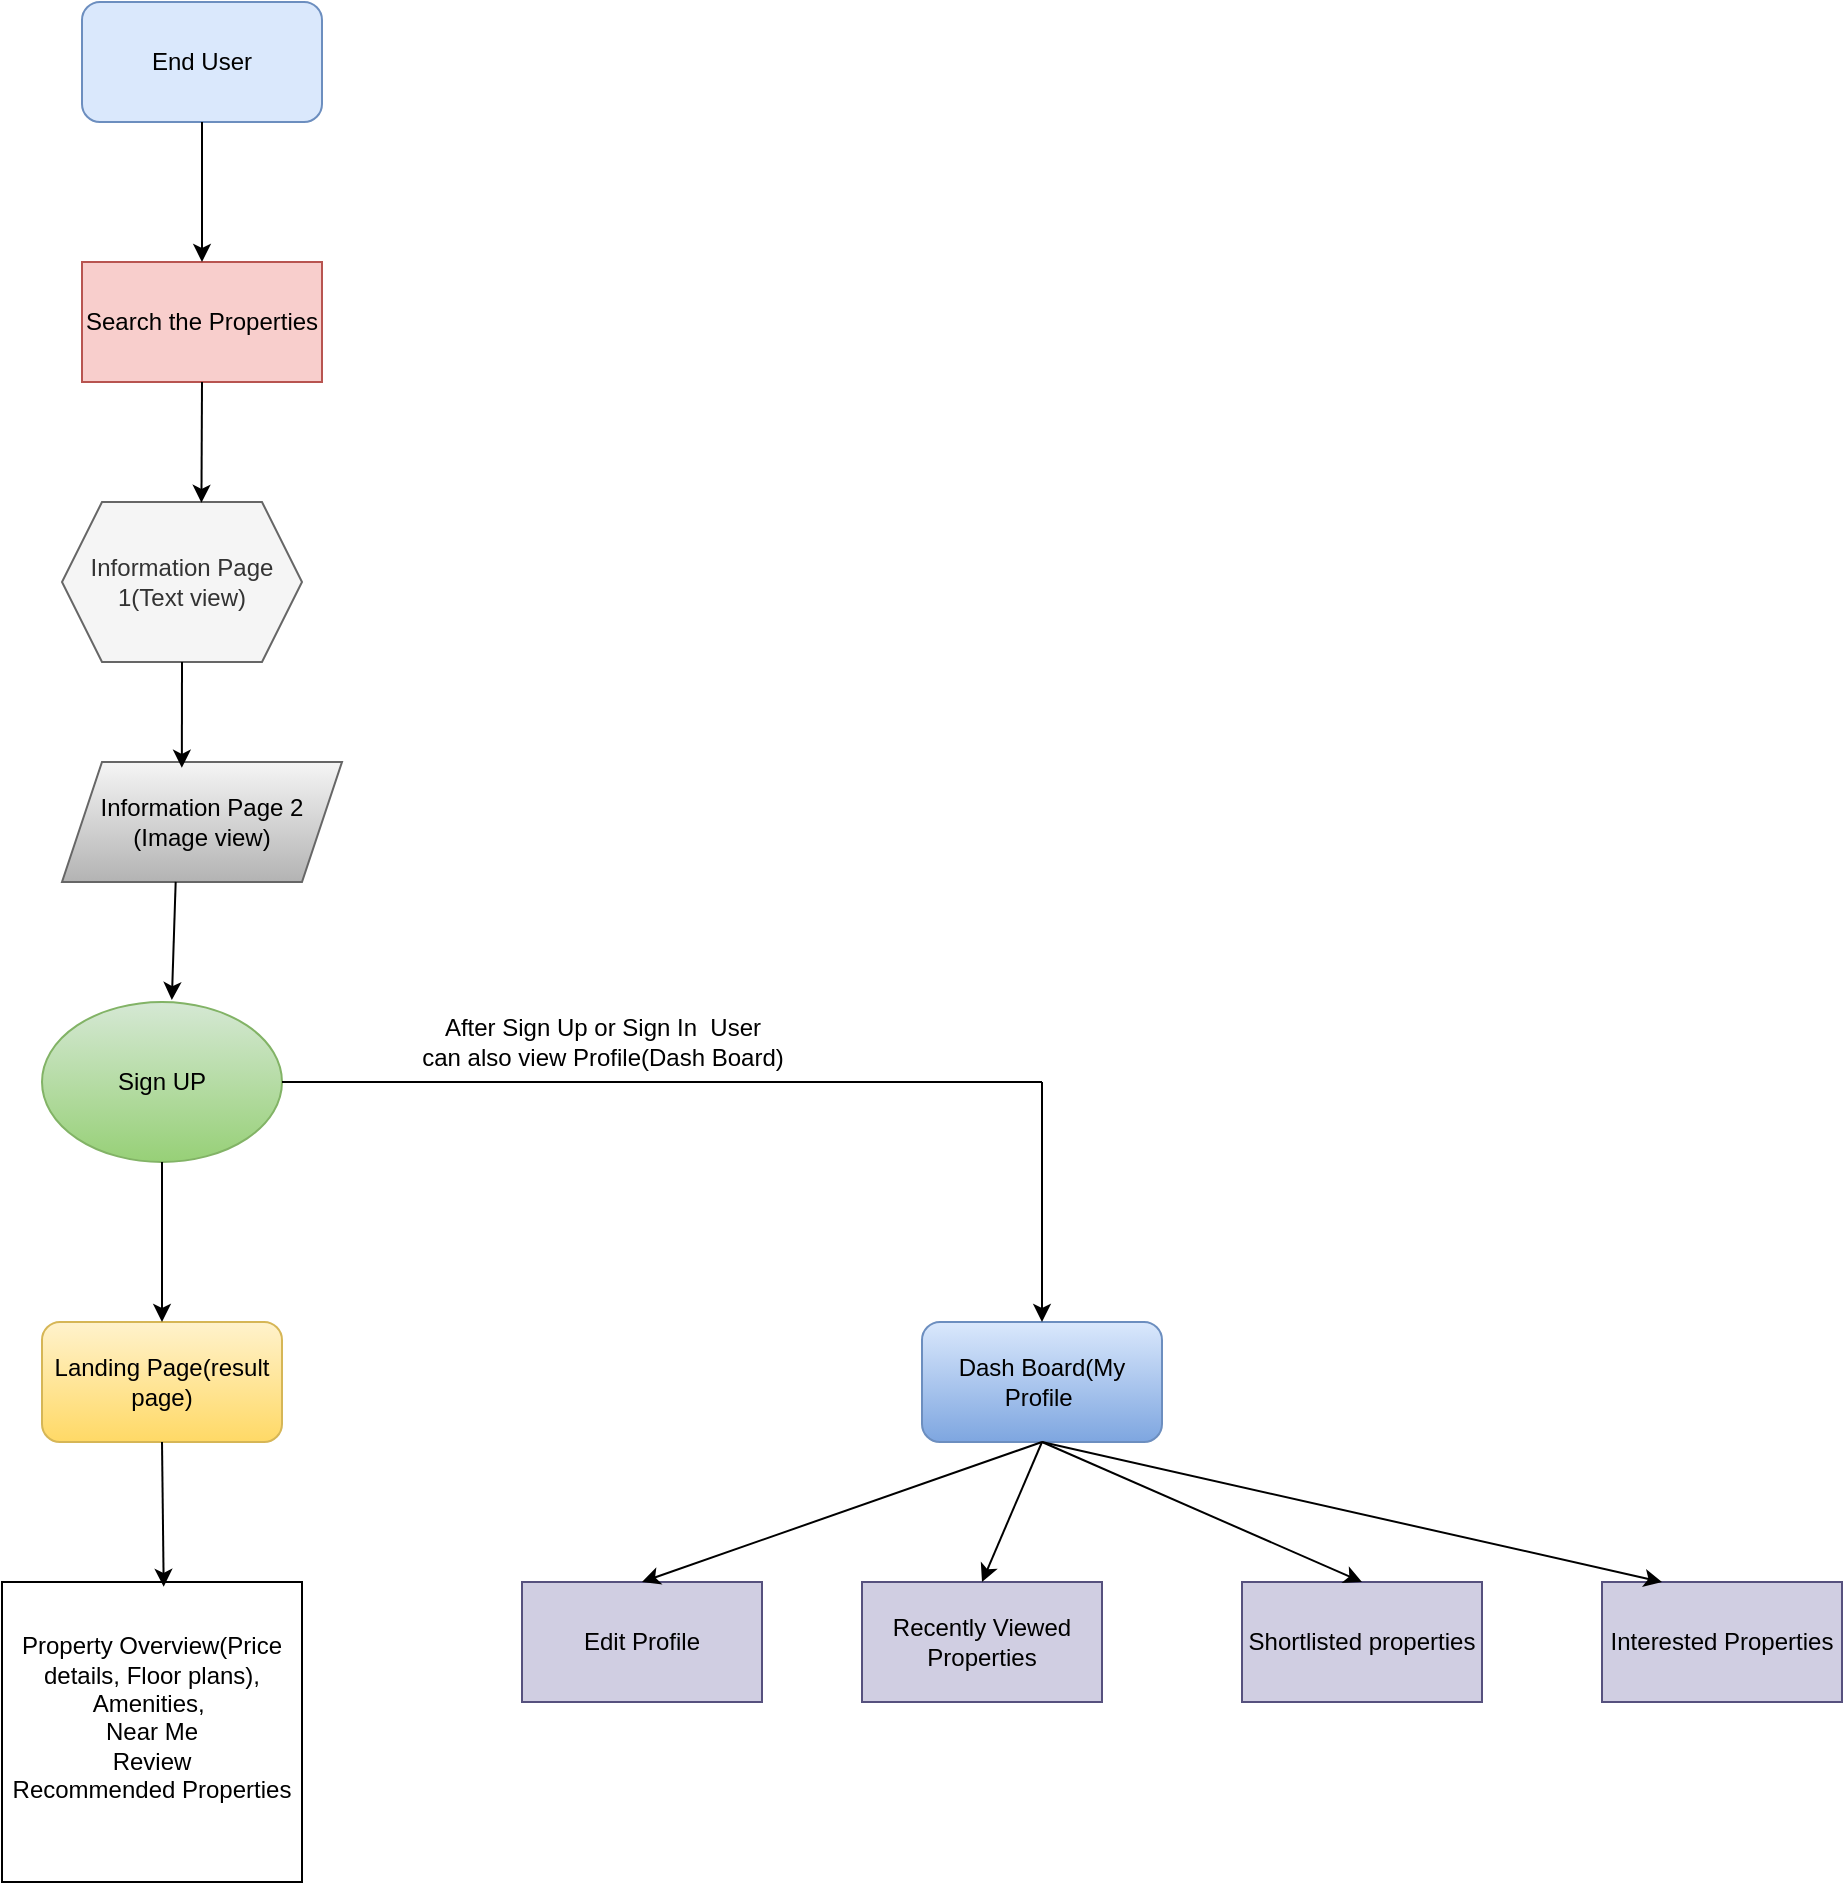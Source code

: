 <mxfile version="22.1.3" type="github">
  <diagram name="Page-1" id="nxGTMKs_w1kIFgjc0gcX">
    <mxGraphModel dx="1444" dy="844" grid="1" gridSize="10" guides="1" tooltips="1" connect="1" arrows="1" fold="1" page="1" pageScale="1" pageWidth="850" pageHeight="1100" math="0" shadow="0">
      <root>
        <mxCell id="0" />
        <mxCell id="1" parent="0" />
        <mxCell id="18eb84IOYcn1FVdQ_SkL-1" value="End User" style="rounded=1;whiteSpace=wrap;html=1;fillColor=#dae8fc;strokeColor=#6c8ebf;" vertex="1" parent="1">
          <mxGeometry x="280" y="90" width="120" height="60" as="geometry" />
        </mxCell>
        <mxCell id="18eb84IOYcn1FVdQ_SkL-3" value="Search the Properties" style="rounded=0;whiteSpace=wrap;html=1;fillColor=#f8cecc;strokeColor=#b85450;" vertex="1" parent="1">
          <mxGeometry x="280" y="220" width="120" height="60" as="geometry" />
        </mxCell>
        <mxCell id="18eb84IOYcn1FVdQ_SkL-4" value="Information Page 1(Text view)" style="shape=hexagon;perimeter=hexagonPerimeter2;whiteSpace=wrap;html=1;fixedSize=1;fillColor=#f5f5f5;fontColor=#333333;strokeColor=#666666;" vertex="1" parent="1">
          <mxGeometry x="270" y="340" width="120" height="80" as="geometry" />
        </mxCell>
        <mxCell id="18eb84IOYcn1FVdQ_SkL-5" value="Information Page 2 (Image view)" style="shape=parallelogram;perimeter=parallelogramPerimeter;whiteSpace=wrap;html=1;fixedSize=1;fillColor=#f5f5f5;gradientColor=#b3b3b3;strokeColor=#666666;" vertex="1" parent="1">
          <mxGeometry x="270" y="470" width="140" height="60" as="geometry" />
        </mxCell>
        <mxCell id="18eb84IOYcn1FVdQ_SkL-7" value="Sign UP" style="ellipse;whiteSpace=wrap;html=1;fillColor=#d5e8d4;gradientColor=#97d077;strokeColor=#82b366;" vertex="1" parent="1">
          <mxGeometry x="260" y="590" width="120" height="80" as="geometry" />
        </mxCell>
        <mxCell id="18eb84IOYcn1FVdQ_SkL-8" value="Landing Page(result page)" style="rounded=1;whiteSpace=wrap;html=1;fillColor=#fff2cc;gradientColor=#ffd966;strokeColor=#d6b656;" vertex="1" parent="1">
          <mxGeometry x="260" y="750" width="120" height="60" as="geometry" />
        </mxCell>
        <mxCell id="18eb84IOYcn1FVdQ_SkL-9" value="Dash Board(My Profile&amp;nbsp;" style="rounded=1;whiteSpace=wrap;html=1;fillColor=#dae8fc;gradientColor=#7ea6e0;strokeColor=#6c8ebf;" vertex="1" parent="1">
          <mxGeometry x="700" y="750" width="120" height="60" as="geometry" />
        </mxCell>
        <mxCell id="18eb84IOYcn1FVdQ_SkL-11" value="Shortlisted properties" style="rounded=0;whiteSpace=wrap;html=1;fillColor=#d0cee2;strokeColor=#56517e;" vertex="1" parent="1">
          <mxGeometry x="860" y="880" width="120" height="60" as="geometry" />
        </mxCell>
        <mxCell id="18eb84IOYcn1FVdQ_SkL-13" value="Interested Properties" style="rounded=0;whiteSpace=wrap;html=1;fillColor=#d0cee2;strokeColor=#56517e;" vertex="1" parent="1">
          <mxGeometry x="1040" y="880" width="120" height="60" as="geometry" />
        </mxCell>
        <mxCell id="18eb84IOYcn1FVdQ_SkL-15" value="Property Overview(Price details, Floor plans), Amenities,&amp;nbsp;&lt;br&gt;Near Me&lt;br&gt;Review&lt;br&gt;Recommended Properties&lt;br&gt;&amp;nbsp;" style="whiteSpace=wrap;html=1;aspect=fixed;" vertex="1" parent="1">
          <mxGeometry x="240" y="880" width="150" height="150" as="geometry" />
        </mxCell>
        <mxCell id="18eb84IOYcn1FVdQ_SkL-16" value="" style="endArrow=classic;html=1;rounded=0;exitX=0.5;exitY=1;exitDx=0;exitDy=0;entryX=0.5;entryY=0;entryDx=0;entryDy=0;" edge="1" parent="1" source="18eb84IOYcn1FVdQ_SkL-1" target="18eb84IOYcn1FVdQ_SkL-3">
          <mxGeometry width="50" height="50" relative="1" as="geometry">
            <mxPoint x="400" y="320" as="sourcePoint" />
            <mxPoint x="450" y="270" as="targetPoint" />
          </mxGeometry>
        </mxCell>
        <mxCell id="18eb84IOYcn1FVdQ_SkL-18" value="" style="endArrow=classic;html=1;rounded=0;exitX=0.5;exitY=1;exitDx=0;exitDy=0;entryX=0.581;entryY=0.005;entryDx=0;entryDy=0;entryPerimeter=0;" edge="1" parent="1" source="18eb84IOYcn1FVdQ_SkL-3" target="18eb84IOYcn1FVdQ_SkL-4">
          <mxGeometry width="50" height="50" relative="1" as="geometry">
            <mxPoint x="400" y="420" as="sourcePoint" />
            <mxPoint x="450" y="370" as="targetPoint" />
          </mxGeometry>
        </mxCell>
        <mxCell id="18eb84IOYcn1FVdQ_SkL-19" value="" style="endArrow=classic;html=1;rounded=0;exitX=0.5;exitY=1;exitDx=0;exitDy=0;entryX=0.428;entryY=0.048;entryDx=0;entryDy=0;entryPerimeter=0;" edge="1" parent="1" source="18eb84IOYcn1FVdQ_SkL-4" target="18eb84IOYcn1FVdQ_SkL-5">
          <mxGeometry width="50" height="50" relative="1" as="geometry">
            <mxPoint x="410" y="590" as="sourcePoint" />
            <mxPoint x="460" y="540" as="targetPoint" />
          </mxGeometry>
        </mxCell>
        <mxCell id="18eb84IOYcn1FVdQ_SkL-20" value="" style="endArrow=classic;html=1;rounded=0;exitX=0.406;exitY=0.999;exitDx=0;exitDy=0;exitPerimeter=0;entryX=0.541;entryY=-0.012;entryDx=0;entryDy=0;entryPerimeter=0;" edge="1" parent="1" source="18eb84IOYcn1FVdQ_SkL-5" target="18eb84IOYcn1FVdQ_SkL-7">
          <mxGeometry width="50" height="50" relative="1" as="geometry">
            <mxPoint x="430" y="590" as="sourcePoint" />
            <mxPoint x="480" y="540" as="targetPoint" />
          </mxGeometry>
        </mxCell>
        <mxCell id="18eb84IOYcn1FVdQ_SkL-21" value="" style="endArrow=classic;html=1;rounded=0;exitX=0.5;exitY=1;exitDx=0;exitDy=0;entryX=0.5;entryY=0;entryDx=0;entryDy=0;" edge="1" parent="1" source="18eb84IOYcn1FVdQ_SkL-7" target="18eb84IOYcn1FVdQ_SkL-8">
          <mxGeometry width="50" height="50" relative="1" as="geometry">
            <mxPoint x="470" y="800" as="sourcePoint" />
            <mxPoint x="520" y="750" as="targetPoint" />
          </mxGeometry>
        </mxCell>
        <mxCell id="18eb84IOYcn1FVdQ_SkL-22" value="Edit Profile" style="rounded=0;whiteSpace=wrap;html=1;fillColor=#d0cee2;strokeColor=#56517e;" vertex="1" parent="1">
          <mxGeometry x="500" y="880" width="120" height="60" as="geometry" />
        </mxCell>
        <mxCell id="18eb84IOYcn1FVdQ_SkL-23" value="Recently Viewed Properties" style="rounded=0;whiteSpace=wrap;html=1;fillColor=#d0cee2;strokeColor=#56517e;" vertex="1" parent="1">
          <mxGeometry x="670" y="880" width="120" height="60" as="geometry" />
        </mxCell>
        <mxCell id="18eb84IOYcn1FVdQ_SkL-25" value="" style="endArrow=classic;html=1;rounded=0;" edge="1" parent="1">
          <mxGeometry width="50" height="50" relative="1" as="geometry">
            <mxPoint x="760" y="630" as="sourcePoint" />
            <mxPoint x="760" y="750" as="targetPoint" />
          </mxGeometry>
        </mxCell>
        <mxCell id="18eb84IOYcn1FVdQ_SkL-26" value="" style="endArrow=classic;html=1;rounded=0;exitX=0.5;exitY=1;exitDx=0;exitDy=0;entryX=0.539;entryY=0.016;entryDx=0;entryDy=0;entryPerimeter=0;" edge="1" parent="1" source="18eb84IOYcn1FVdQ_SkL-8" target="18eb84IOYcn1FVdQ_SkL-15">
          <mxGeometry width="50" height="50" relative="1" as="geometry">
            <mxPoint x="730" y="860" as="sourcePoint" />
            <mxPoint x="780" y="810" as="targetPoint" />
          </mxGeometry>
        </mxCell>
        <mxCell id="18eb84IOYcn1FVdQ_SkL-27" value="" style="endArrow=classic;html=1;rounded=0;exitX=0.5;exitY=1;exitDx=0;exitDy=0;entryX=0.5;entryY=0;entryDx=0;entryDy=0;" edge="1" parent="1" source="18eb84IOYcn1FVdQ_SkL-9" target="18eb84IOYcn1FVdQ_SkL-22">
          <mxGeometry width="50" height="50" relative="1" as="geometry">
            <mxPoint x="760" y="970" as="sourcePoint" />
            <mxPoint x="810" y="920" as="targetPoint" />
          </mxGeometry>
        </mxCell>
        <mxCell id="18eb84IOYcn1FVdQ_SkL-28" value="" style="endArrow=classic;html=1;rounded=0;entryX=0.5;entryY=0;entryDx=0;entryDy=0;" edge="1" parent="1" target="18eb84IOYcn1FVdQ_SkL-23">
          <mxGeometry width="50" height="50" relative="1" as="geometry">
            <mxPoint x="760" y="810" as="sourcePoint" />
            <mxPoint x="810" y="920" as="targetPoint" />
          </mxGeometry>
        </mxCell>
        <mxCell id="18eb84IOYcn1FVdQ_SkL-29" value="" style="endArrow=classic;html=1;rounded=0;exitX=0.5;exitY=1;exitDx=0;exitDy=0;entryX=0.5;entryY=0;entryDx=0;entryDy=0;" edge="1" parent="1" source="18eb84IOYcn1FVdQ_SkL-9" target="18eb84IOYcn1FVdQ_SkL-11">
          <mxGeometry width="50" height="50" relative="1" as="geometry">
            <mxPoint x="760" y="970" as="sourcePoint" />
            <mxPoint x="810" y="920" as="targetPoint" />
          </mxGeometry>
        </mxCell>
        <mxCell id="18eb84IOYcn1FVdQ_SkL-30" value="" style="endArrow=classic;html=1;rounded=0;entryX=0.25;entryY=0;entryDx=0;entryDy=0;" edge="1" parent="1" target="18eb84IOYcn1FVdQ_SkL-13">
          <mxGeometry width="50" height="50" relative="1" as="geometry">
            <mxPoint x="760" y="810" as="sourcePoint" />
            <mxPoint x="810" y="920" as="targetPoint" />
          </mxGeometry>
        </mxCell>
        <mxCell id="18eb84IOYcn1FVdQ_SkL-32" value="" style="endArrow=none;html=1;rounded=0;exitX=1;exitY=0.5;exitDx=0;exitDy=0;" edge="1" parent="1" source="18eb84IOYcn1FVdQ_SkL-7">
          <mxGeometry width="50" height="50" relative="1" as="geometry">
            <mxPoint x="670" y="830" as="sourcePoint" />
            <mxPoint x="760" y="630" as="targetPoint" />
          </mxGeometry>
        </mxCell>
        <mxCell id="18eb84IOYcn1FVdQ_SkL-34" value="After Sign Up or Sign In&amp;nbsp; User &lt;br&gt;can also view Profile(Dash Board)" style="text;html=1;align=center;verticalAlign=middle;resizable=0;points=[];autosize=1;strokeColor=none;fillColor=none;" vertex="1" parent="1">
          <mxGeometry x="440" y="590" width="200" height="40" as="geometry" />
        </mxCell>
      </root>
    </mxGraphModel>
  </diagram>
</mxfile>
